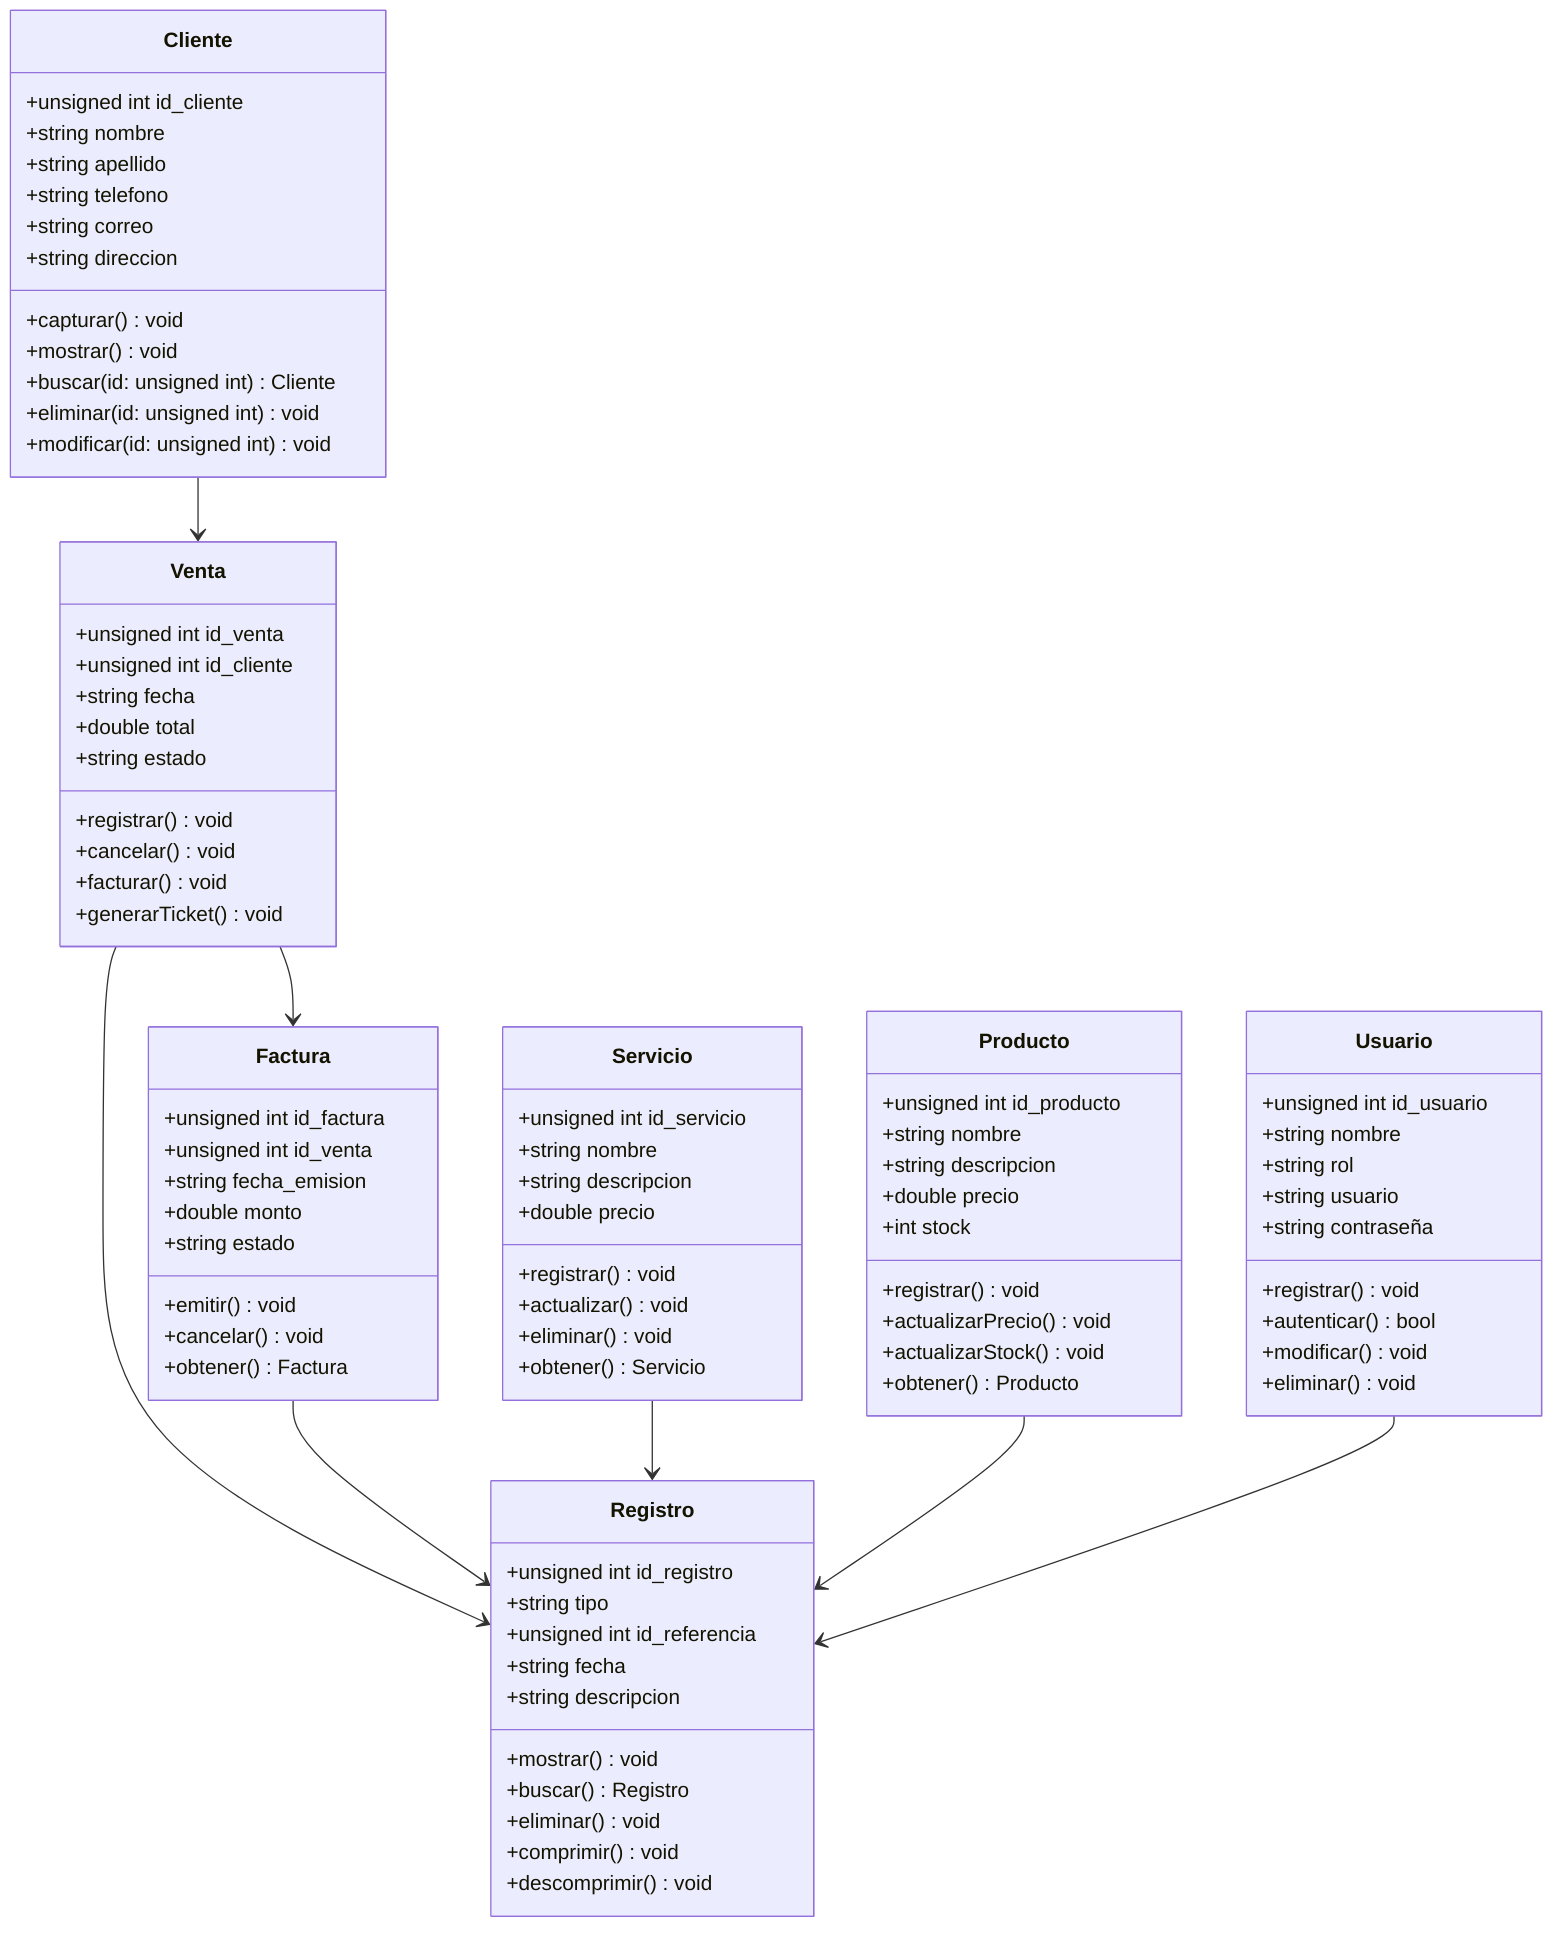 classDiagram
    class Cliente {
        +unsigned int id_cliente
        +string nombre
        +string apellido
        +string telefono
        +string correo
        +string direccion
        +capturar() void
        +mostrar() void
        +buscar(id: unsigned int) Cliente
        +eliminar(id: unsigned int) void
        +modificar(id: unsigned int) void
    }

    class Venta {
        +unsigned int id_venta
        +unsigned int id_cliente
        +string fecha
        +double total
        +string estado
        +registrar() void
        +cancelar() void
        +facturar() void
        +generarTicket() void
    }

    class Factura {
        +unsigned int id_factura
        +unsigned int id_venta
        +string fecha_emision
        +double monto
        +string estado
        +emitir() void
        +cancelar() void
        +obtener() Factura
    }

    class Servicio {
        +unsigned int id_servicio
        +string nombre
        +string descripcion
        +double precio
        +registrar() void
        +actualizar() void
        +eliminar() void
        +obtener() Servicio
    }

    class Producto {
        +unsigned int id_producto
        +string nombre
        +string descripcion
        +double precio
        +int stock
        +registrar() void
        +actualizarPrecio() void
        +actualizarStock() void
        +obtener() Producto
    }

    class Registro {
        +unsigned int id_registro
        +string tipo
        +unsigned int id_referencia
        +string fecha
        +string descripcion
        +mostrar() void
        +buscar() Registro
        +eliminar() void
        +comprimir() void
        +descomprimir() void
    }

    class Usuario {
        +unsigned int id_usuario
        +string nombre
        +string rol
        +string usuario
        +string contraseña
        +registrar() void
        +autenticar() bool
        +modificar() void
        +eliminar() void
    }

    Cliente --> Venta
    Venta --> Factura
    Venta --> Registro
    Factura --> Registro
    Servicio --> Registro
    Producto --> Registro
    Usuario --> Registro